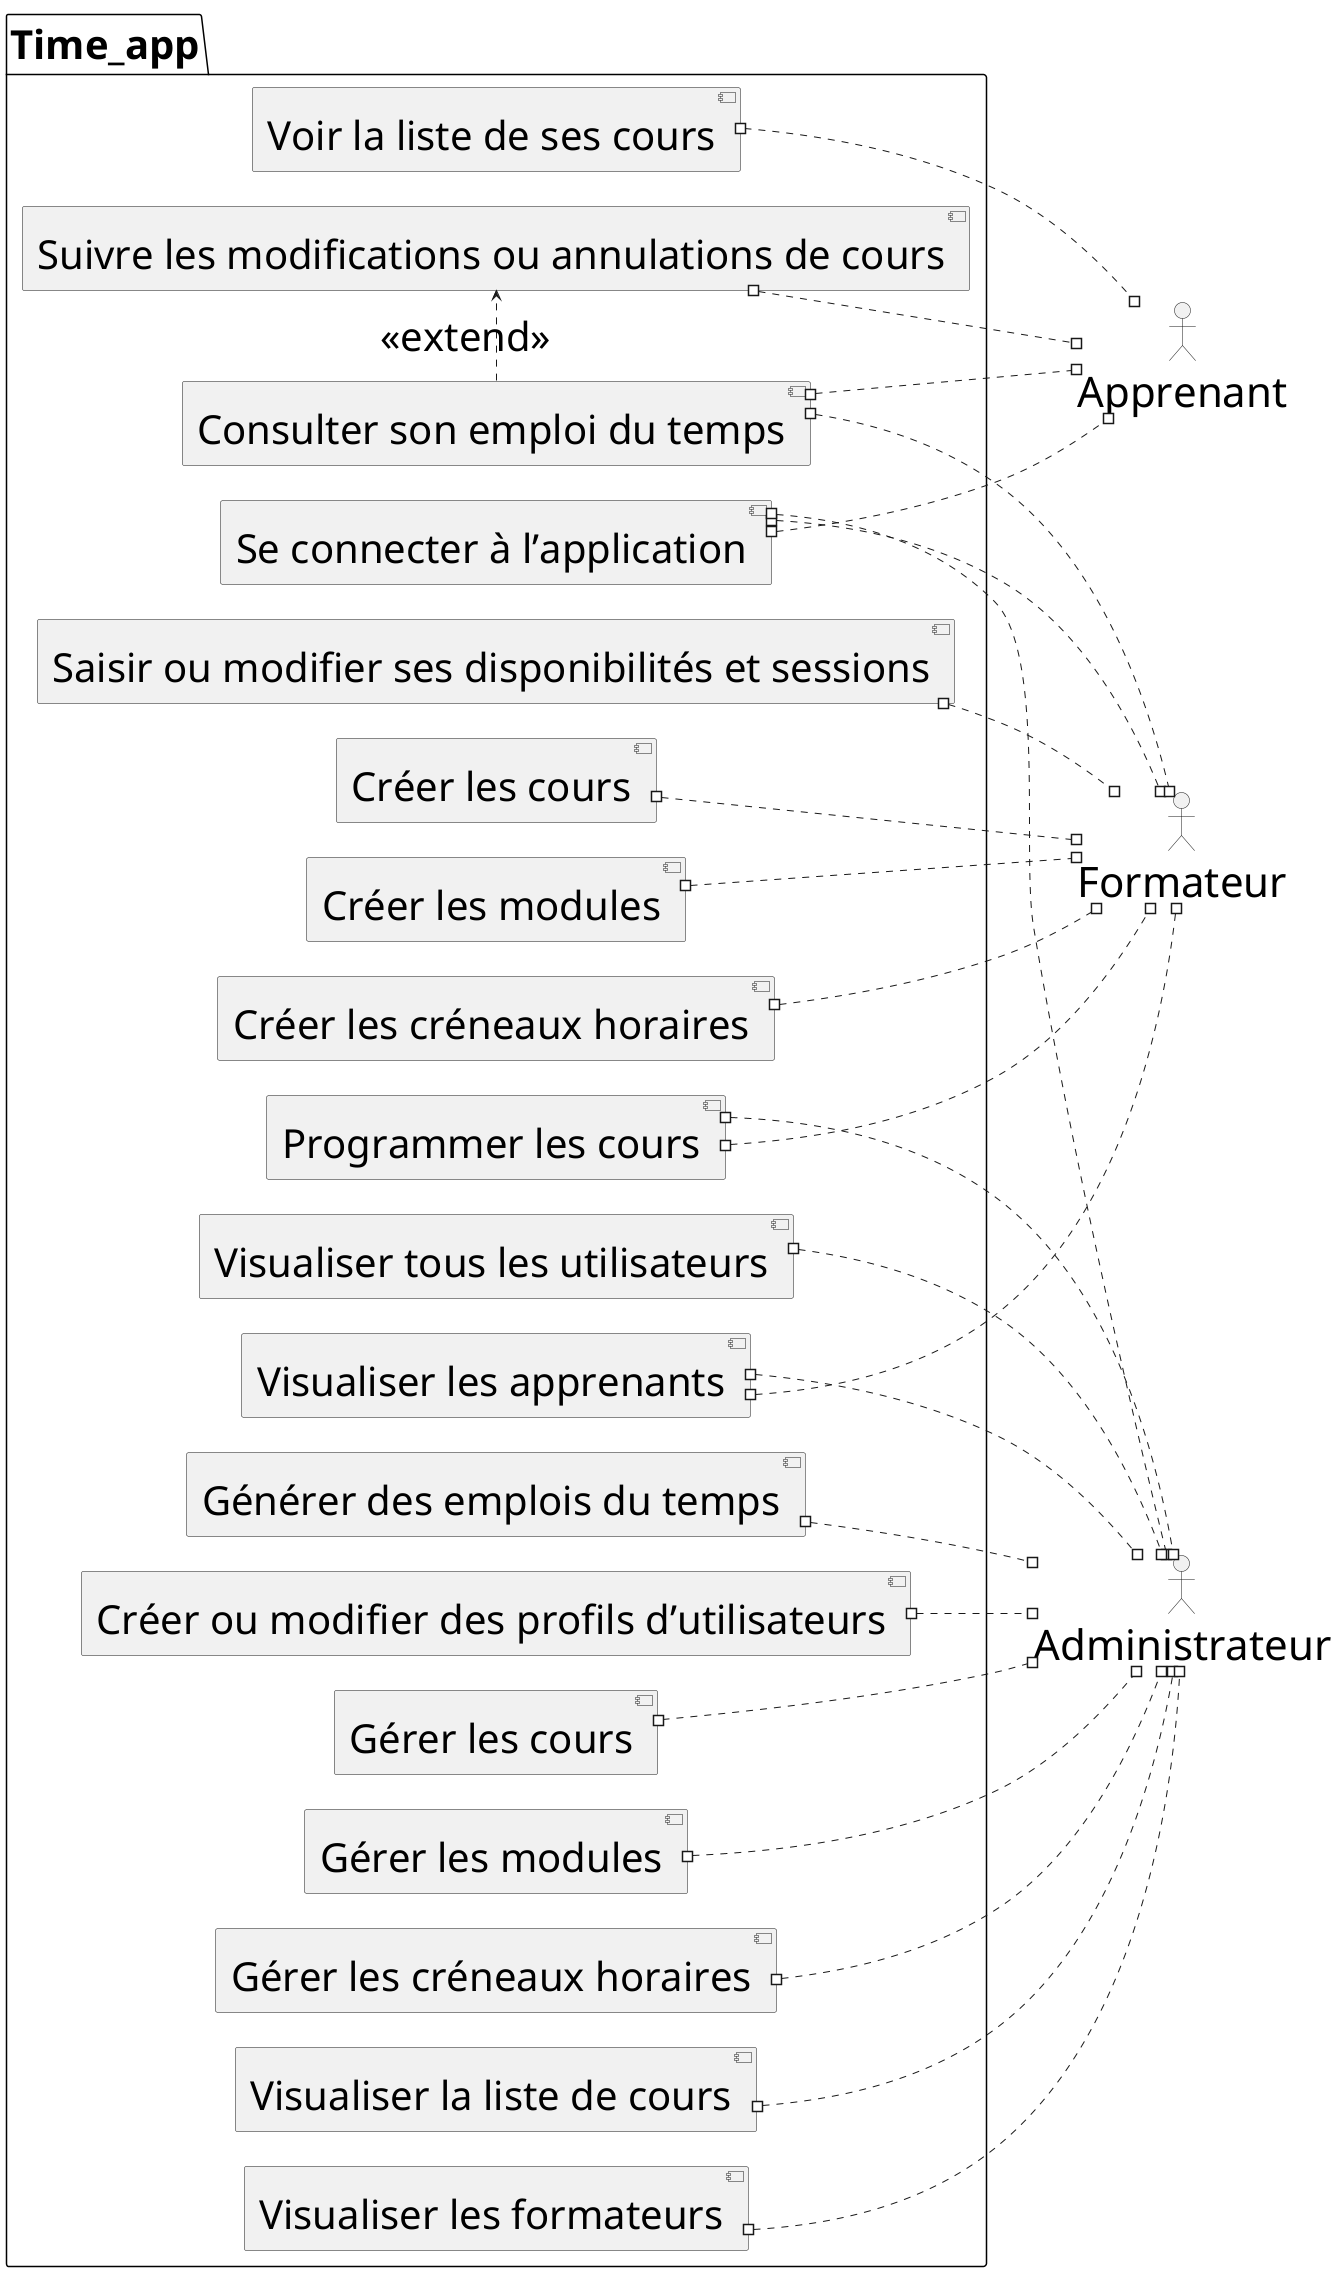 @startuml
' Orientation portrait
left to right direction

' Augmenter la taille des polices au maximum
skinparam defaultFontSize 40
skinparam actorFontSize 42
skinparam componentFontSize 40
skinparam packageFontSize 40

' Augmenter la largeur de la page au maximum
skinparam maxWidth 5000

' Acteurs
actor Apprenant
actor Formateur
actor Administrateur

package "Time_app" {
  ' Cas d’utilisation communs
  [Se connecter à l’application] #..# Apprenant
  [Se connecter à l’application] #..# Formateur
  [Se connecter à l’application] #..# Administrateur

  ' Cas d’utilisation des Apprenants
  [Consulter son emploi du temps] #..# Apprenant
  [Suivre les modifications ou annulations de cours] #..# Apprenant
  [Voir la liste de ses cours] #..# Apprenant

  ' Cas d’utilisation des Formateurs
  [Saisir ou modifier ses disponibilités et sessions] #..# Formateur
  [Créer les cours] #..# Formateur
  [Créer les modules] #..# Formateur
  [Programmer les cours] #..# Formateur
  [Créer les créneaux horaires] #..# Formateur
  [Consulter son emploi du temps] #..# Formateur
  [Visualiser les apprenants] #..# Formateur

  ' Cas d’utilisation des Administrateurs
  [Créer ou modifier des profils d’utilisateurs] #..# Administrateur
  [Gérer les cours] #..# Administrateur
  [Gérer les modules] #..# Administrateur
  [Programmer les cours] #..# Administrateur
  [Gérer les créneaux horaires] #..# Administrateur
  [Visualiser la liste de cours] #..# Administrateur
  [Visualiser les apprenants] #..# Administrateur
  [Visualiser les formateurs] #..# Administrateur
  [Visualiser tous les utilisateurs] #..# Administrateur

  [Générer des emplois du temps] #..# Administrateur
}

' Relations d’extension ou d’inclusion (optionnel)
[Consulter son emploi du temps] .> [Suivre les modifications ou annulations de cours] : <<extend>>

@enduml
